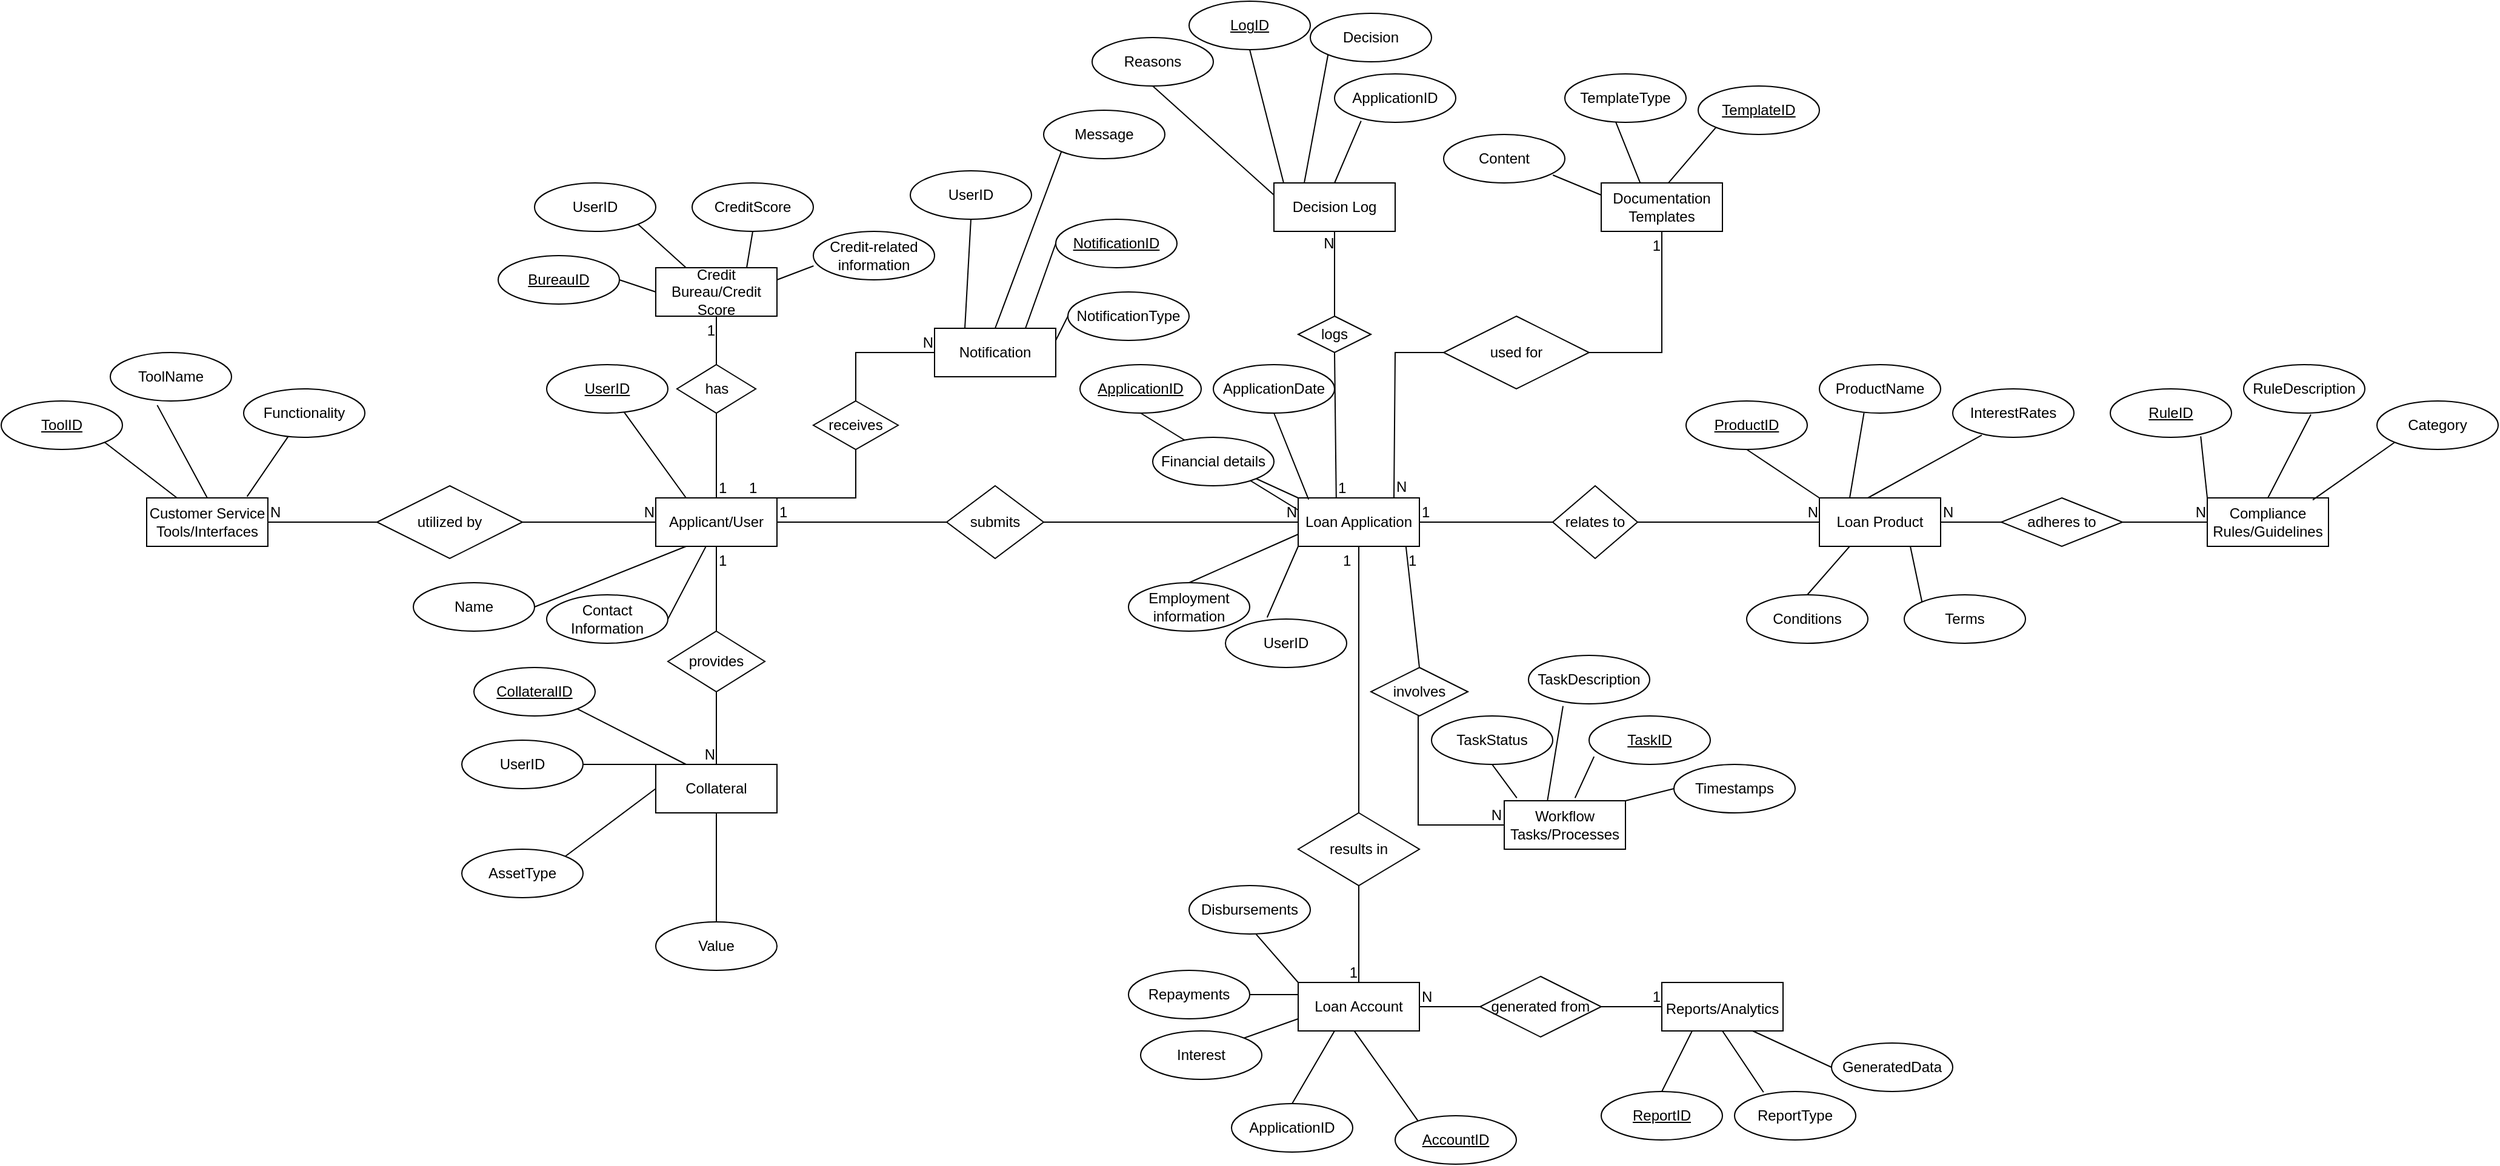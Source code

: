 <mxfile version="22.1.16" type="github">
  <diagram name="Page-1" id="J2PXmWhtZMdXVpMkX9J5">
    <mxGraphModel dx="3850" dy="2691" grid="1" gridSize="10" guides="1" tooltips="1" connect="1" arrows="1" fold="1" page="1" pageScale="1" pageWidth="850" pageHeight="1100" math="0" shadow="0">
      <root>
        <mxCell id="0" />
        <mxCell id="1" parent="0" />
        <mxCell id="2ySu-dnfgLNRAKDE9nr2-2" value="Applicant/User" style="whiteSpace=wrap;html=1;align=center;" parent="1" vertex="1">
          <mxGeometry x="-150" y="60" width="100" height="40" as="geometry" />
        </mxCell>
        <mxCell id="2ySu-dnfgLNRAKDE9nr2-3" value="UserID" style="ellipse;whiteSpace=wrap;html=1;align=center;fontStyle=4;" parent="1" vertex="1">
          <mxGeometry x="-240" y="-50" width="100" height="40" as="geometry" />
        </mxCell>
        <mxCell id="2ySu-dnfgLNRAKDE9nr2-4" value="" style="endArrow=none;html=1;rounded=0;entryX=0.25;entryY=0;entryDx=0;entryDy=0;" parent="1" source="2ySu-dnfgLNRAKDE9nr2-3" target="2ySu-dnfgLNRAKDE9nr2-2" edge="1">
          <mxGeometry relative="1" as="geometry">
            <mxPoint x="230" y="40" as="sourcePoint" />
            <mxPoint x="390" y="40" as="targetPoint" />
          </mxGeometry>
        </mxCell>
        <mxCell id="2ySu-dnfgLNRAKDE9nr2-5" value="Name" style="ellipse;whiteSpace=wrap;html=1;align=center;" parent="1" vertex="1">
          <mxGeometry x="-350" y="130" width="100" height="40" as="geometry" />
        </mxCell>
        <mxCell id="2ySu-dnfgLNRAKDE9nr2-6" value="" style="endArrow=none;html=1;rounded=0;exitX=1;exitY=0.5;exitDx=0;exitDy=0;entryX=0.25;entryY=1;entryDx=0;entryDy=0;" parent="1" source="2ySu-dnfgLNRAKDE9nr2-5" target="2ySu-dnfgLNRAKDE9nr2-2" edge="1">
          <mxGeometry relative="1" as="geometry">
            <mxPoint x="80" y="120" as="sourcePoint" />
            <mxPoint x="240" y="120" as="targetPoint" />
          </mxGeometry>
        </mxCell>
        <mxCell id="2ySu-dnfgLNRAKDE9nr2-7" value="" style="endArrow=none;html=1;rounded=0;exitX=1;exitY=0.5;exitDx=0;exitDy=0;entryX=0;entryY=0.5;entryDx=0;entryDy=0;" parent="1" source="2ySu-dnfgLNRAKDE9nr2-2" target="2ySu-dnfgLNRAKDE9nr2-10" edge="1">
          <mxGeometry relative="1" as="geometry">
            <mxPoint x="265" y="90" as="sourcePoint" />
            <mxPoint x="380" y="80" as="targetPoint" />
          </mxGeometry>
        </mxCell>
        <mxCell id="2ySu-dnfgLNRAKDE9nr2-8" value="1" style="resizable=0;html=1;whiteSpace=wrap;align=left;verticalAlign=bottom;" parent="2ySu-dnfgLNRAKDE9nr2-7" connectable="0" vertex="1">
          <mxGeometry x="-1" relative="1" as="geometry" />
        </mxCell>
        <mxCell id="2ySu-dnfgLNRAKDE9nr2-9" value="N" style="resizable=0;html=1;whiteSpace=wrap;align=right;verticalAlign=bottom;" parent="2ySu-dnfgLNRAKDE9nr2-7" connectable="0" vertex="1">
          <mxGeometry x="1" relative="1" as="geometry" />
        </mxCell>
        <mxCell id="2ySu-dnfgLNRAKDE9nr2-10" value="Loan Application" style="whiteSpace=wrap;html=1;align=center;" parent="1" vertex="1">
          <mxGeometry x="380" y="60" width="100" height="40" as="geometry" />
        </mxCell>
        <mxCell id="2ySu-dnfgLNRAKDE9nr2-11" value="Contact Information" style="ellipse;whiteSpace=wrap;html=1;align=center;" parent="1" vertex="1">
          <mxGeometry x="-240" y="140" width="100" height="40" as="geometry" />
        </mxCell>
        <mxCell id="2ySu-dnfgLNRAKDE9nr2-12" value="" style="endArrow=none;html=1;rounded=0;exitX=1;exitY=0.5;exitDx=0;exitDy=0;entryX=0.412;entryY=1.011;entryDx=0;entryDy=0;entryPerimeter=0;" parent="1" source="2ySu-dnfgLNRAKDE9nr2-11" target="2ySu-dnfgLNRAKDE9nr2-2" edge="1">
          <mxGeometry relative="1" as="geometry">
            <mxPoint x="90" y="130" as="sourcePoint" />
            <mxPoint x="250" y="130" as="targetPoint" />
          </mxGeometry>
        </mxCell>
        <mxCell id="2ySu-dnfgLNRAKDE9nr2-13" value="submits" style="shape=rhombus;perimeter=rhombusPerimeter;whiteSpace=wrap;html=1;align=center;" parent="1" vertex="1">
          <mxGeometry x="90" y="50" width="80" height="60" as="geometry" />
        </mxCell>
        <mxCell id="2ySu-dnfgLNRAKDE9nr2-15" value="UserID" style="ellipse;whiteSpace=wrap;html=1;align=center;" parent="1" vertex="1">
          <mxGeometry x="320" y="160" width="100" height="40" as="geometry" />
        </mxCell>
        <mxCell id="2ySu-dnfgLNRAKDE9nr2-16" value="ApplicationID " style="ellipse;whiteSpace=wrap;html=1;align=center;fontStyle=4;" parent="1" vertex="1">
          <mxGeometry x="200" y="-50" width="100" height="40" as="geometry" />
        </mxCell>
        <mxCell id="2ySu-dnfgLNRAKDE9nr2-18" value="" style="endArrow=none;html=1;rounded=0;entryX=0.5;entryY=1;entryDx=0;entryDy=0;exitX=0;exitY=0.25;exitDx=0;exitDy=0;" parent="1" source="2ySu-dnfgLNRAKDE9nr2-10" target="2ySu-dnfgLNRAKDE9nr2-16" edge="1">
          <mxGeometry relative="1" as="geometry">
            <mxPoint x="490" y="60" as="sourcePoint" />
            <mxPoint x="650" y="60" as="targetPoint" />
            <Array as="points" />
          </mxGeometry>
        </mxCell>
        <mxCell id="2ySu-dnfgLNRAKDE9nr2-20" value="ApplicationDate" style="ellipse;whiteSpace=wrap;html=1;align=center;" parent="1" vertex="1">
          <mxGeometry x="310" y="-50" width="100" height="40" as="geometry" />
        </mxCell>
        <mxCell id="2ySu-dnfgLNRAKDE9nr2-21" value="Financial details" style="ellipse;whiteSpace=wrap;html=1;align=center;" parent="1" vertex="1">
          <mxGeometry x="260" y="10" width="100" height="40" as="geometry" />
        </mxCell>
        <mxCell id="2ySu-dnfgLNRAKDE9nr2-22" value="Employment information" style="ellipse;whiteSpace=wrap;html=1;align=center;" parent="1" vertex="1">
          <mxGeometry x="240" y="130" width="100" height="40" as="geometry" />
        </mxCell>
        <mxCell id="2ySu-dnfgLNRAKDE9nr2-23" value="" style="endArrow=none;html=1;rounded=0;entryX=0.086;entryY=0.032;entryDx=0;entryDy=0;exitX=0.5;exitY=1;exitDx=0;exitDy=0;entryPerimeter=0;" parent="1" source="2ySu-dnfgLNRAKDE9nr2-20" target="2ySu-dnfgLNRAKDE9nr2-10" edge="1">
          <mxGeometry relative="1" as="geometry">
            <mxPoint x="270" y="10" as="sourcePoint" />
            <mxPoint x="430" y="10" as="targetPoint" />
          </mxGeometry>
        </mxCell>
        <mxCell id="2ySu-dnfgLNRAKDE9nr2-24" value="" style="endArrow=none;html=1;rounded=0;entryX=0;entryY=0.75;entryDx=0;entryDy=0;exitX=0.5;exitY=0;exitDx=0;exitDy=0;" parent="1" source="2ySu-dnfgLNRAKDE9nr2-22" target="2ySu-dnfgLNRAKDE9nr2-10" edge="1">
          <mxGeometry relative="1" as="geometry">
            <mxPoint x="330" y="140" as="sourcePoint" />
            <mxPoint x="490" y="140" as="targetPoint" />
          </mxGeometry>
        </mxCell>
        <mxCell id="2ySu-dnfgLNRAKDE9nr2-25" value="" style="endArrow=none;html=1;rounded=0;exitX=0;exitY=1;exitDx=0;exitDy=0;entryX=0.344;entryY=-0.034;entryDx=0;entryDy=0;entryPerimeter=0;" parent="1" source="2ySu-dnfgLNRAKDE9nr2-10" target="2ySu-dnfgLNRAKDE9nr2-15" edge="1">
          <mxGeometry relative="1" as="geometry">
            <mxPoint x="500" y="120" as="sourcePoint" />
            <mxPoint x="660" y="120" as="targetPoint" />
          </mxGeometry>
        </mxCell>
        <mxCell id="2ySu-dnfgLNRAKDE9nr2-26" value="" style="endArrow=none;html=1;rounded=0;entryX=1;entryY=1;entryDx=0;entryDy=0;exitX=0;exitY=0;exitDx=0;exitDy=0;" parent="1" source="2ySu-dnfgLNRAKDE9nr2-10" target="2ySu-dnfgLNRAKDE9nr2-21" edge="1">
          <mxGeometry relative="1" as="geometry">
            <mxPoint x="400" y="120" as="sourcePoint" />
            <mxPoint x="680" y="120" as="targetPoint" />
          </mxGeometry>
        </mxCell>
        <mxCell id="2ySu-dnfgLNRAKDE9nr2-28" value="" style="endArrow=none;html=1;rounded=0;exitX=1;exitY=0.5;exitDx=0;exitDy=0;entryX=0;entryY=0.5;entryDx=0;entryDy=0;" parent="1" source="2ySu-dnfgLNRAKDE9nr2-27" target="2ySu-dnfgLNRAKDE9nr2-38" edge="1">
          <mxGeometry relative="1" as="geometry">
            <mxPoint x="510" y="79.5" as="sourcePoint" />
            <mxPoint x="740" y="80" as="targetPoint" />
          </mxGeometry>
        </mxCell>
        <mxCell id="2ySu-dnfgLNRAKDE9nr2-30" value="N" style="resizable=0;html=1;whiteSpace=wrap;align=right;verticalAlign=bottom;" parent="2ySu-dnfgLNRAKDE9nr2-28" connectable="0" vertex="1">
          <mxGeometry x="1" relative="1" as="geometry" />
        </mxCell>
        <mxCell id="2ySu-dnfgLNRAKDE9nr2-32" value="" style="endArrow=none;html=1;rounded=0;exitX=1;exitY=0.5;exitDx=0;exitDy=0;" parent="1" source="2ySu-dnfgLNRAKDE9nr2-10" target="2ySu-dnfgLNRAKDE9nr2-27" edge="1">
          <mxGeometry relative="1" as="geometry">
            <mxPoint x="490" y="80" as="sourcePoint" />
            <mxPoint x="670" y="79.5" as="targetPoint" />
          </mxGeometry>
        </mxCell>
        <mxCell id="2ySu-dnfgLNRAKDE9nr2-33" value="1" style="resizable=0;html=1;whiteSpace=wrap;align=left;verticalAlign=bottom;" parent="2ySu-dnfgLNRAKDE9nr2-32" connectable="0" vertex="1">
          <mxGeometry x="-1" relative="1" as="geometry" />
        </mxCell>
        <mxCell id="2ySu-dnfgLNRAKDE9nr2-27" value="relates to" style="shape=rhombus;perimeter=rhombusPerimeter;whiteSpace=wrap;html=1;align=center;" parent="1" vertex="1">
          <mxGeometry x="590" y="50" width="70" height="60" as="geometry" />
        </mxCell>
        <mxCell id="2ySu-dnfgLNRAKDE9nr2-38" value="&lt;div style=&quot;text-align: left;&quot;&gt;Loan Product&lt;/div&gt;" style="whiteSpace=wrap;html=1;align=center;" parent="1" vertex="1">
          <mxGeometry x="810" y="60" width="100" height="40" as="geometry" />
        </mxCell>
        <mxCell id="2ySu-dnfgLNRAKDE9nr2-39" value="ProductID" style="ellipse;whiteSpace=wrap;html=1;align=center;fontStyle=4;" parent="1" vertex="1">
          <mxGeometry x="700" y="-20" width="100" height="40" as="geometry" />
        </mxCell>
        <mxCell id="2ySu-dnfgLNRAKDE9nr2-40" value="ProductName" style="ellipse;whiteSpace=wrap;html=1;align=center;" parent="1" vertex="1">
          <mxGeometry x="810" y="-50" width="100" height="40" as="geometry" />
        </mxCell>
        <mxCell id="2ySu-dnfgLNRAKDE9nr2-41" value="Conditions" style="ellipse;whiteSpace=wrap;html=1;align=center;" parent="1" vertex="1">
          <mxGeometry x="750" y="140" width="100" height="40" as="geometry" />
        </mxCell>
        <mxCell id="2ySu-dnfgLNRAKDE9nr2-42" value="Terms" style="ellipse;whiteSpace=wrap;html=1;align=center;" parent="1" vertex="1">
          <mxGeometry x="880" y="140" width="100" height="40" as="geometry" />
        </mxCell>
        <mxCell id="2ySu-dnfgLNRAKDE9nr2-43" value="InterestRates" style="ellipse;whiteSpace=wrap;html=1;align=center;" parent="1" vertex="1">
          <mxGeometry x="920" y="-30" width="100" height="40" as="geometry" />
        </mxCell>
        <mxCell id="2ySu-dnfgLNRAKDE9nr2-44" value="" style="endArrow=none;html=1;rounded=0;exitX=0.5;exitY=1;exitDx=0;exitDy=0;entryX=0;entryY=0;entryDx=0;entryDy=0;" parent="1" source="2ySu-dnfgLNRAKDE9nr2-39" target="2ySu-dnfgLNRAKDE9nr2-38" edge="1">
          <mxGeometry relative="1" as="geometry">
            <mxPoint x="780" y="30" as="sourcePoint" />
            <mxPoint x="940" y="30" as="targetPoint" />
          </mxGeometry>
        </mxCell>
        <mxCell id="2ySu-dnfgLNRAKDE9nr2-46" value="" style="endArrow=none;html=1;rounded=0;entryX=0.25;entryY=1;entryDx=0;entryDy=0;exitX=0.5;exitY=0;exitDx=0;exitDy=0;" parent="1" source="2ySu-dnfgLNRAKDE9nr2-41" target="2ySu-dnfgLNRAKDE9nr2-38" edge="1">
          <mxGeometry relative="1" as="geometry">
            <mxPoint x="690" y="110" as="sourcePoint" />
            <mxPoint x="850" y="110" as="targetPoint" />
          </mxGeometry>
        </mxCell>
        <mxCell id="2ySu-dnfgLNRAKDE9nr2-47" value="" style="endArrow=none;html=1;rounded=0;exitX=0.75;exitY=1;exitDx=0;exitDy=0;entryX=0;entryY=0;entryDx=0;entryDy=0;" parent="1" source="2ySu-dnfgLNRAKDE9nr2-38" target="2ySu-dnfgLNRAKDE9nr2-42" edge="1">
          <mxGeometry relative="1" as="geometry">
            <mxPoint x="810" y="110" as="sourcePoint" />
            <mxPoint x="970" y="110" as="targetPoint" />
          </mxGeometry>
        </mxCell>
        <mxCell id="2ySu-dnfgLNRAKDE9nr2-48" value="" style="endArrow=none;html=1;rounded=0;exitX=0.4;exitY=0;exitDx=0;exitDy=0;entryX=0.24;entryY=0.954;entryDx=0;entryDy=0;entryPerimeter=0;exitPerimeter=0;" parent="1" source="2ySu-dnfgLNRAKDE9nr2-38" target="2ySu-dnfgLNRAKDE9nr2-43" edge="1">
          <mxGeometry relative="1" as="geometry">
            <mxPoint x="860" y="90" as="sourcePoint" />
            <mxPoint x="1020" y="90" as="targetPoint" />
          </mxGeometry>
        </mxCell>
        <mxCell id="2ySu-dnfgLNRAKDE9nr2-49" value="" style="endArrow=none;html=1;rounded=0;exitX=0.25;exitY=0;exitDx=0;exitDy=0;entryX=0.368;entryY=0.995;entryDx=0;entryDy=0;entryPerimeter=0;" parent="1" source="2ySu-dnfgLNRAKDE9nr2-38" target="2ySu-dnfgLNRAKDE9nr2-40" edge="1">
          <mxGeometry relative="1" as="geometry">
            <mxPoint x="800" y="30" as="sourcePoint" />
            <mxPoint x="960" y="30" as="targetPoint" />
          </mxGeometry>
        </mxCell>
        <mxCell id="2ySu-dnfgLNRAKDE9nr2-57" value="" style="endArrow=none;html=1;rounded=0;exitX=0.5;exitY=1;exitDx=0;exitDy=0;entryX=0.5;entryY=0;entryDx=0;entryDy=0;" parent="1" source="2ySu-dnfgLNRAKDE9nr2-50" target="2ySu-dnfgLNRAKDE9nr2-63" edge="1">
          <mxGeometry relative="1" as="geometry">
            <mxPoint x="410" y="200" as="sourcePoint" />
            <mxPoint x="440" y="290" as="targetPoint" />
          </mxGeometry>
        </mxCell>
        <mxCell id="2ySu-dnfgLNRAKDE9nr2-59" value="1" style="resizable=0;html=1;whiteSpace=wrap;align=right;verticalAlign=bottom;" parent="2ySu-dnfgLNRAKDE9nr2-57" connectable="0" vertex="1">
          <mxGeometry x="1" relative="1" as="geometry" />
        </mxCell>
        <mxCell id="2ySu-dnfgLNRAKDE9nr2-60" value="" style="endArrow=none;html=1;rounded=0;exitX=0.5;exitY=1;exitDx=0;exitDy=0;" parent="1" source="2ySu-dnfgLNRAKDE9nr2-10" target="2ySu-dnfgLNRAKDE9nr2-50" edge="1">
          <mxGeometry relative="1" as="geometry">
            <mxPoint x="440" y="100" as="sourcePoint" />
            <mxPoint x="440" y="290" as="targetPoint" />
          </mxGeometry>
        </mxCell>
        <mxCell id="2ySu-dnfgLNRAKDE9nr2-61" value="1" style="resizable=0;html=1;whiteSpace=wrap;align=left;verticalAlign=bottom;" parent="2ySu-dnfgLNRAKDE9nr2-60" connectable="0" vertex="1">
          <mxGeometry x="-1" relative="1" as="geometry">
            <mxPoint x="-15" y="20" as="offset" />
          </mxGeometry>
        </mxCell>
        <mxCell id="2ySu-dnfgLNRAKDE9nr2-50" value="results in" style="shape=rhombus;perimeter=rhombusPerimeter;whiteSpace=wrap;html=1;align=center;" parent="1" vertex="1">
          <mxGeometry x="380" y="320" width="100" height="60" as="geometry" />
        </mxCell>
        <mxCell id="2ySu-dnfgLNRAKDE9nr2-63" value="Loan Account" style="whiteSpace=wrap;html=1;align=center;" parent="1" vertex="1">
          <mxGeometry x="380" y="460" width="100" height="40" as="geometry" />
        </mxCell>
        <mxCell id="2ySu-dnfgLNRAKDE9nr2-64" value="AccountID" style="ellipse;whiteSpace=wrap;html=1;align=center;fontStyle=4;" parent="1" vertex="1">
          <mxGeometry x="460" y="570" width="100" height="40" as="geometry" />
        </mxCell>
        <mxCell id="2ySu-dnfgLNRAKDE9nr2-65" value="Disbursements" style="ellipse;whiteSpace=wrap;html=1;align=center;" parent="1" vertex="1">
          <mxGeometry x="290" y="380" width="100" height="40" as="geometry" />
        </mxCell>
        <mxCell id="2ySu-dnfgLNRAKDE9nr2-66" value="Repayments" style="ellipse;whiteSpace=wrap;html=1;align=center;" parent="1" vertex="1">
          <mxGeometry x="240" y="450" width="100" height="40" as="geometry" />
        </mxCell>
        <mxCell id="2ySu-dnfgLNRAKDE9nr2-67" value="Interest" style="ellipse;whiteSpace=wrap;html=1;align=center;" parent="1" vertex="1">
          <mxGeometry x="250" y="500" width="100" height="40" as="geometry" />
        </mxCell>
        <mxCell id="2ySu-dnfgLNRAKDE9nr2-68" value="ApplicationID" style="ellipse;whiteSpace=wrap;html=1;align=center;" parent="1" vertex="1">
          <mxGeometry x="325" y="560" width="100" height="40" as="geometry" />
        </mxCell>
        <mxCell id="2ySu-dnfgLNRAKDE9nr2-69" value="" style="endArrow=none;html=1;rounded=0;entryX=0;entryY=0.25;entryDx=0;entryDy=0;exitX=1;exitY=0.5;exitDx=0;exitDy=0;" parent="1" target="2ySu-dnfgLNRAKDE9nr2-63" edge="1" source="2ySu-dnfgLNRAKDE9nr2-66">
          <mxGeometry relative="1" as="geometry">
            <mxPoint x="350" y="300" as="sourcePoint" />
            <mxPoint x="510" y="300" as="targetPoint" />
          </mxGeometry>
        </mxCell>
        <mxCell id="2ySu-dnfgLNRAKDE9nr2-71" value="" style="endArrow=none;html=1;rounded=0;exitX=1;exitY=0;exitDx=0;exitDy=0;entryX=0;entryY=0.75;entryDx=0;entryDy=0;" parent="1" source="2ySu-dnfgLNRAKDE9nr2-67" target="2ySu-dnfgLNRAKDE9nr2-63" edge="1">
          <mxGeometry relative="1" as="geometry">
            <mxPoint x="390" y="360" as="sourcePoint" />
            <mxPoint x="550" y="360" as="targetPoint" />
          </mxGeometry>
        </mxCell>
        <mxCell id="2ySu-dnfgLNRAKDE9nr2-72" value="" style="endArrow=none;html=1;rounded=0;exitX=0.5;exitY=0;exitDx=0;exitDy=0;" parent="1" source="2ySu-dnfgLNRAKDE9nr2-68" edge="1">
          <mxGeometry relative="1" as="geometry">
            <mxPoint x="430" y="370" as="sourcePoint" />
            <mxPoint x="410" y="500" as="targetPoint" />
            <Array as="points">
              <mxPoint x="410" y="500" />
            </Array>
          </mxGeometry>
        </mxCell>
        <mxCell id="2ySu-dnfgLNRAKDE9nr2-73" value="" style="endArrow=none;html=1;rounded=0;exitX=0.463;exitY=1.001;exitDx=0;exitDy=0;entryX=0.187;entryY=0.101;entryDx=0;entryDy=0;exitPerimeter=0;entryPerimeter=0;" parent="1" source="2ySu-dnfgLNRAKDE9nr2-63" target="2ySu-dnfgLNRAKDE9nr2-64" edge="1">
          <mxGeometry relative="1" as="geometry">
            <mxPoint x="490" y="490" as="sourcePoint" />
            <mxPoint x="524.68" y="505.844" as="targetPoint" />
            <Array as="points" />
          </mxGeometry>
        </mxCell>
        <mxCell id="2ySu-dnfgLNRAKDE9nr2-74" value="" style="endArrow=none;html=1;rounded=0;exitX=0;exitY=0;exitDx=0;exitDy=0;entryX=0.553;entryY=1.005;entryDx=0;entryDy=0;entryPerimeter=0;" parent="1" source="2ySu-dnfgLNRAKDE9nr2-63" target="2ySu-dnfgLNRAKDE9nr2-65" edge="1">
          <mxGeometry relative="1" as="geometry">
            <mxPoint x="500" y="310" as="sourcePoint" />
            <mxPoint x="660" y="310" as="targetPoint" />
          </mxGeometry>
        </mxCell>
        <mxCell id="2ySu-dnfgLNRAKDE9nr2-75" value="Credit Bureau/Credit Score" style="whiteSpace=wrap;html=1;align=center;" parent="1" vertex="1">
          <mxGeometry x="-150" y="-130" width="100" height="40" as="geometry" />
        </mxCell>
        <mxCell id="2ySu-dnfgLNRAKDE9nr2-76" value="" style="endArrow=none;html=1;rounded=0;exitX=0.5;exitY=0;exitDx=0;exitDy=0;entryX=0.5;entryY=1;entryDx=0;entryDy=0;" parent="1" source="2ySu-dnfgLNRAKDE9nr2-82" target="2ySu-dnfgLNRAKDE9nr2-75" edge="1">
          <mxGeometry relative="1" as="geometry">
            <mxPoint x="189.75" y="30" as="sourcePoint" />
            <mxPoint x="189.95" y="-140" as="targetPoint" />
          </mxGeometry>
        </mxCell>
        <mxCell id="2ySu-dnfgLNRAKDE9nr2-78" value="1" style="resizable=0;html=1;whiteSpace=wrap;align=right;verticalAlign=bottom;" parent="2ySu-dnfgLNRAKDE9nr2-76" connectable="0" vertex="1">
          <mxGeometry x="1" relative="1" as="geometry">
            <mxPoint y="20" as="offset" />
          </mxGeometry>
        </mxCell>
        <mxCell id="2ySu-dnfgLNRAKDE9nr2-79" value="" style="endArrow=none;html=1;rounded=0;exitX=0.5;exitY=0;exitDx=0;exitDy=0;entryX=0.5;entryY=1;entryDx=0;entryDy=0;" parent="1" source="2ySu-dnfgLNRAKDE9nr2-2" target="2ySu-dnfgLNRAKDE9nr2-82" edge="1">
          <mxGeometry relative="1" as="geometry">
            <mxPoint x="190" y="60" as="sourcePoint" />
            <mxPoint x="190" y="-160" as="targetPoint" />
          </mxGeometry>
        </mxCell>
        <mxCell id="2ySu-dnfgLNRAKDE9nr2-80" value="1" style="resizable=0;html=1;whiteSpace=wrap;align=left;verticalAlign=bottom;" parent="2ySu-dnfgLNRAKDE9nr2-79" connectable="0" vertex="1">
          <mxGeometry x="-1" relative="1" as="geometry" />
        </mxCell>
        <mxCell id="2ySu-dnfgLNRAKDE9nr2-82" value="has" style="shape=rhombus;perimeter=rhombusPerimeter;whiteSpace=wrap;html=1;align=center;" parent="1" vertex="1">
          <mxGeometry x="-132.5" y="-50" width="65" height="40" as="geometry" />
        </mxCell>
        <mxCell id="2ySu-dnfgLNRAKDE9nr2-83" value="BureauID" style="ellipse;whiteSpace=wrap;html=1;align=center;fontStyle=4;" parent="1" vertex="1">
          <mxGeometry x="-280" y="-140" width="100" height="40" as="geometry" />
        </mxCell>
        <mxCell id="2ySu-dnfgLNRAKDE9nr2-84" value="UserID" style="ellipse;whiteSpace=wrap;html=1;align=center;" parent="1" vertex="1">
          <mxGeometry x="-250" y="-200" width="100" height="40" as="geometry" />
        </mxCell>
        <mxCell id="2ySu-dnfgLNRAKDE9nr2-85" value="CreditScore" style="ellipse;whiteSpace=wrap;html=1;align=center;" parent="1" vertex="1">
          <mxGeometry x="-120" y="-200" width="100" height="40" as="geometry" />
        </mxCell>
        <mxCell id="2ySu-dnfgLNRAKDE9nr2-86" value="Credit-related information" style="ellipse;whiteSpace=wrap;html=1;align=center;" parent="1" vertex="1">
          <mxGeometry x="-20" y="-160" width="100" height="40" as="geometry" />
        </mxCell>
        <mxCell id="2ySu-dnfgLNRAKDE9nr2-87" value="" style="endArrow=none;html=1;rounded=0;exitX=1;exitY=0.5;exitDx=0;exitDy=0;entryX=0;entryY=0.5;entryDx=0;entryDy=0;" parent="1" source="2ySu-dnfgLNRAKDE9nr2-83" target="2ySu-dnfgLNRAKDE9nr2-75" edge="1">
          <mxGeometry relative="1" as="geometry">
            <mxPoint x="80" y="-100" as="sourcePoint" />
            <mxPoint x="240" y="-100" as="targetPoint" />
          </mxGeometry>
        </mxCell>
        <mxCell id="2ySu-dnfgLNRAKDE9nr2-88" value="" style="endArrow=none;html=1;rounded=0;exitX=1;exitY=1;exitDx=0;exitDy=0;entryX=0.25;entryY=0;entryDx=0;entryDy=0;" parent="1" source="2ySu-dnfgLNRAKDE9nr2-84" target="2ySu-dnfgLNRAKDE9nr2-75" edge="1">
          <mxGeometry relative="1" as="geometry">
            <mxPoint x="140" y="-180" as="sourcePoint" />
            <mxPoint x="300" y="-180" as="targetPoint" />
          </mxGeometry>
        </mxCell>
        <mxCell id="2ySu-dnfgLNRAKDE9nr2-89" value="" style="endArrow=none;html=1;rounded=0;exitX=0.5;exitY=1;exitDx=0;exitDy=0;entryX=0.75;entryY=0;entryDx=0;entryDy=0;" parent="1" source="2ySu-dnfgLNRAKDE9nr2-85" target="2ySu-dnfgLNRAKDE9nr2-75" edge="1">
          <mxGeometry relative="1" as="geometry">
            <mxPoint x="210" y="-180" as="sourcePoint" />
            <mxPoint x="370" y="-180" as="targetPoint" />
          </mxGeometry>
        </mxCell>
        <mxCell id="2ySu-dnfgLNRAKDE9nr2-90" value="" style="endArrow=none;html=1;rounded=0;exitX=1;exitY=0.25;exitDx=0;exitDy=0;entryX=0.002;entryY=0.713;entryDx=0;entryDy=0;entryPerimeter=0;" parent="1" source="2ySu-dnfgLNRAKDE9nr2-75" target="2ySu-dnfgLNRAKDE9nr2-86" edge="1">
          <mxGeometry relative="1" as="geometry">
            <mxPoint x="260" y="-150" as="sourcePoint" />
            <mxPoint x="420" y="-150" as="targetPoint" />
          </mxGeometry>
        </mxCell>
        <mxCell id="2ySu-dnfgLNRAKDE9nr2-94" value="Collateral" style="whiteSpace=wrap;html=1;align=center;" parent="1" vertex="1">
          <mxGeometry x="-150" y="280" width="100" height="40" as="geometry" />
        </mxCell>
        <mxCell id="2ySu-dnfgLNRAKDE9nr2-102" value="CollateralID" style="ellipse;whiteSpace=wrap;html=1;align=center;fontStyle=4;" parent="1" vertex="1">
          <mxGeometry x="-300" y="200" width="100" height="40" as="geometry" />
        </mxCell>
        <mxCell id="2ySu-dnfgLNRAKDE9nr2-103" value="UserID" style="ellipse;whiteSpace=wrap;html=1;align=center;" parent="1" vertex="1">
          <mxGeometry x="-310" y="260" width="100" height="40" as="geometry" />
        </mxCell>
        <mxCell id="2ySu-dnfgLNRAKDE9nr2-104" value="AssetType" style="ellipse;whiteSpace=wrap;html=1;align=center;" parent="1" vertex="1">
          <mxGeometry x="-310" y="350" width="100" height="40" as="geometry" />
        </mxCell>
        <mxCell id="2ySu-dnfgLNRAKDE9nr2-105" value="Value" style="ellipse;whiteSpace=wrap;html=1;align=center;" parent="1" vertex="1">
          <mxGeometry x="-150" y="410" width="100" height="40" as="geometry" />
        </mxCell>
        <mxCell id="2ySu-dnfgLNRAKDE9nr2-106" value="" style="endArrow=none;html=1;rounded=0;exitX=1;exitY=1;exitDx=0;exitDy=0;entryX=0.25;entryY=0;entryDx=0;entryDy=0;" parent="1" source="2ySu-dnfgLNRAKDE9nr2-102" target="2ySu-dnfgLNRAKDE9nr2-94" edge="1">
          <mxGeometry relative="1" as="geometry">
            <mxPoint x="10" y="290" as="sourcePoint" />
            <mxPoint x="170" y="290" as="targetPoint" />
          </mxGeometry>
        </mxCell>
        <mxCell id="2ySu-dnfgLNRAKDE9nr2-107" value="" style="endArrow=none;html=1;rounded=0;entryX=0;entryY=0;entryDx=0;entryDy=0;exitX=1;exitY=0.5;exitDx=0;exitDy=0;" parent="1" source="2ySu-dnfgLNRAKDE9nr2-103" target="2ySu-dnfgLNRAKDE9nr2-94" edge="1">
          <mxGeometry relative="1" as="geometry">
            <mxPoint y="310" as="sourcePoint" />
            <mxPoint x="160" y="310" as="targetPoint" />
          </mxGeometry>
        </mxCell>
        <mxCell id="2ySu-dnfgLNRAKDE9nr2-108" value="" style="endArrow=none;html=1;rounded=0;exitX=1;exitY=0;exitDx=0;exitDy=0;entryX=0;entryY=0.5;entryDx=0;entryDy=0;" parent="1" source="2ySu-dnfgLNRAKDE9nr2-104" target="2ySu-dnfgLNRAKDE9nr2-94" edge="1">
          <mxGeometry relative="1" as="geometry">
            <mxPoint x="90" y="320" as="sourcePoint" />
            <mxPoint x="250" y="320" as="targetPoint" />
          </mxGeometry>
        </mxCell>
        <mxCell id="2ySu-dnfgLNRAKDE9nr2-109" value="" style="endArrow=none;html=1;rounded=0;exitX=0.5;exitY=0;exitDx=0;exitDy=0;entryX=0.5;entryY=1;entryDx=0;entryDy=0;" parent="1" source="2ySu-dnfgLNRAKDE9nr2-105" target="2ySu-dnfgLNRAKDE9nr2-94" edge="1">
          <mxGeometry relative="1" as="geometry">
            <mxPoint x="80" y="350" as="sourcePoint" />
            <mxPoint x="240" y="350" as="targetPoint" />
          </mxGeometry>
        </mxCell>
        <mxCell id="2ySu-dnfgLNRAKDE9nr2-110" value="Notification" style="whiteSpace=wrap;html=1;align=center;" parent="1" vertex="1">
          <mxGeometry x="80" y="-80" width="100" height="40" as="geometry" />
        </mxCell>
        <mxCell id="2ySu-dnfgLNRAKDE9nr2-114" value="UserID" style="ellipse;whiteSpace=wrap;html=1;align=center;" parent="1" vertex="1">
          <mxGeometry x="60" y="-210" width="100" height="40" as="geometry" />
        </mxCell>
        <mxCell id="2ySu-dnfgLNRAKDE9nr2-115" value="NotificationID" style="ellipse;whiteSpace=wrap;html=1;align=center;fontStyle=4;" parent="1" vertex="1">
          <mxGeometry x="180" y="-170" width="100" height="40" as="geometry" />
        </mxCell>
        <mxCell id="2ySu-dnfgLNRAKDE9nr2-117" value="NotificationType" style="ellipse;whiteSpace=wrap;html=1;align=center;" parent="1" vertex="1">
          <mxGeometry x="190" y="-110" width="100" height="40" as="geometry" />
        </mxCell>
        <mxCell id="2ySu-dnfgLNRAKDE9nr2-118" value="Message" style="ellipse;whiteSpace=wrap;html=1;align=center;" parent="1" vertex="1">
          <mxGeometry x="170" y="-260" width="100" height="40" as="geometry" />
        </mxCell>
        <mxCell id="2ySu-dnfgLNRAKDE9nr2-119" value="" style="endArrow=none;html=1;rounded=0;exitX=0.5;exitY=1;exitDx=0;exitDy=0;entryX=0.25;entryY=0;entryDx=0;entryDy=0;" parent="1" source="2ySu-dnfgLNRAKDE9nr2-114" target="2ySu-dnfgLNRAKDE9nr2-110" edge="1">
          <mxGeometry relative="1" as="geometry">
            <mxPoint x="370" y="-220" as="sourcePoint" />
            <mxPoint x="530" y="-220" as="targetPoint" />
          </mxGeometry>
        </mxCell>
        <mxCell id="2ySu-dnfgLNRAKDE9nr2-120" value="" style="endArrow=none;html=1;rounded=0;exitX=0.5;exitY=0;exitDx=0;exitDy=0;entryX=0;entryY=1;entryDx=0;entryDy=0;" parent="1" source="2ySu-dnfgLNRAKDE9nr2-110" target="2ySu-dnfgLNRAKDE9nr2-118" edge="1">
          <mxGeometry relative="1" as="geometry">
            <mxPoint x="440" y="-160" as="sourcePoint" />
            <mxPoint x="600" y="-160" as="targetPoint" />
          </mxGeometry>
        </mxCell>
        <mxCell id="2ySu-dnfgLNRAKDE9nr2-121" value="" style="endArrow=none;html=1;rounded=0;exitX=0.75;exitY=0;exitDx=0;exitDy=0;entryX=0;entryY=0.5;entryDx=0;entryDy=0;" parent="1" source="2ySu-dnfgLNRAKDE9nr2-110" target="2ySu-dnfgLNRAKDE9nr2-115" edge="1">
          <mxGeometry relative="1" as="geometry">
            <mxPoint x="430" y="-140" as="sourcePoint" />
            <mxPoint x="590" y="-140" as="targetPoint" />
          </mxGeometry>
        </mxCell>
        <mxCell id="2ySu-dnfgLNRAKDE9nr2-122" value="" style="endArrow=none;html=1;rounded=0;entryX=0;entryY=0.5;entryDx=0;entryDy=0;exitX=1;exitY=0.25;exitDx=0;exitDy=0;" parent="1" target="2ySu-dnfgLNRAKDE9nr2-117" edge="1" source="2ySu-dnfgLNRAKDE9nr2-110">
          <mxGeometry relative="1" as="geometry">
            <mxPoint x="440" y="-90" as="sourcePoint" />
            <mxPoint x="600" y="-90" as="targetPoint" />
          </mxGeometry>
        </mxCell>
        <mxCell id="HWM6c2ZHX6bbMIyeGr9c-1" value="Workflow Tasks/Processes" style="whiteSpace=wrap;html=1;align=center;" vertex="1" parent="1">
          <mxGeometry x="550" y="310" width="100" height="40" as="geometry" />
        </mxCell>
        <mxCell id="HWM6c2ZHX6bbMIyeGr9c-2" value="" style="endArrow=none;html=1;rounded=0;exitX=0.5;exitY=0;exitDx=0;exitDy=0;entryX=0.5;entryY=1;entryDx=0;entryDy=0;" edge="1" parent="1" source="HWM6c2ZHX6bbMIyeGr9c-43" target="HWM6c2ZHX6bbMIyeGr9c-42">
          <mxGeometry relative="1" as="geometry">
            <mxPoint x="690" y="-130" as="sourcePoint" />
            <mxPoint x="850" y="-130" as="targetPoint" />
          </mxGeometry>
        </mxCell>
        <mxCell id="HWM6c2ZHX6bbMIyeGr9c-4" value="N" style="resizable=0;html=1;whiteSpace=wrap;align=right;verticalAlign=bottom;" connectable="0" vertex="1" parent="HWM6c2ZHX6bbMIyeGr9c-2">
          <mxGeometry x="1" relative="1" as="geometry" />
        </mxCell>
        <mxCell id="HWM6c2ZHX6bbMIyeGr9c-5" value="" style="endArrow=none;html=1;rounded=0;exitX=0.5;exitY=1;exitDx=0;exitDy=0;entryX=0;entryY=0.5;entryDx=0;entryDy=0;" edge="1" parent="1" source="HWM6c2ZHX6bbMIyeGr9c-16" target="HWM6c2ZHX6bbMIyeGr9c-1">
          <mxGeometry relative="1" as="geometry">
            <mxPoint x="481" y="120.0" as="sourcePoint" />
            <mxPoint x="610" y="230" as="targetPoint" />
            <Array as="points">
              <mxPoint x="479" y="230" />
              <mxPoint x="479" y="330" />
            </Array>
          </mxGeometry>
        </mxCell>
        <mxCell id="HWM6c2ZHX6bbMIyeGr9c-7" value="N" style="resizable=0;html=1;whiteSpace=wrap;align=right;verticalAlign=bottom;" connectable="0" vertex="1" parent="HWM6c2ZHX6bbMIyeGr9c-5">
          <mxGeometry x="1" relative="1" as="geometry" />
        </mxCell>
        <mxCell id="HWM6c2ZHX6bbMIyeGr9c-13" value="" style="endArrow=none;html=1;rounded=0;exitX=0.889;exitY=1;exitDx=0;exitDy=0;exitPerimeter=0;entryX=0.5;entryY=0;entryDx=0;entryDy=0;" edge="1" parent="1" source="2ySu-dnfgLNRAKDE9nr2-10" target="HWM6c2ZHX6bbMIyeGr9c-16">
          <mxGeometry relative="1" as="geometry">
            <mxPoint x="479" y="100" as="sourcePoint" />
            <mxPoint x="520" y="230" as="targetPoint" />
            <Array as="points" />
          </mxGeometry>
        </mxCell>
        <mxCell id="HWM6c2ZHX6bbMIyeGr9c-14" value="1" style="resizable=0;html=1;whiteSpace=wrap;align=left;verticalAlign=bottom;" connectable="0" vertex="1" parent="HWM6c2ZHX6bbMIyeGr9c-13">
          <mxGeometry x="-1" relative="1" as="geometry">
            <mxPoint y="20" as="offset" />
          </mxGeometry>
        </mxCell>
        <mxCell id="HWM6c2ZHX6bbMIyeGr9c-16" value="involves" style="shape=rhombus;perimeter=rhombusPerimeter;whiteSpace=wrap;html=1;align=center;" vertex="1" parent="1">
          <mxGeometry x="440" y="200" width="80" height="40" as="geometry" />
        </mxCell>
        <mxCell id="HWM6c2ZHX6bbMIyeGr9c-18" value="" style="endArrow=none;html=1;rounded=0;exitX=0.5;exitY=1;exitDx=0;exitDy=0;entryX=0.5;entryY=0;entryDx=0;entryDy=0;" edge="1" parent="1" source="2ySu-dnfgLNRAKDE9nr2-99" target="2ySu-dnfgLNRAKDE9nr2-94">
          <mxGeometry relative="1" as="geometry">
            <mxPoint x="-140" y="170" as="sourcePoint" />
            <mxPoint x="20" y="170" as="targetPoint" />
          </mxGeometry>
        </mxCell>
        <mxCell id="HWM6c2ZHX6bbMIyeGr9c-20" value="N" style="resizable=0;html=1;whiteSpace=wrap;align=right;verticalAlign=bottom;" connectable="0" vertex="1" parent="HWM6c2ZHX6bbMIyeGr9c-18">
          <mxGeometry x="1" relative="1" as="geometry" />
        </mxCell>
        <mxCell id="HWM6c2ZHX6bbMIyeGr9c-21" value="" style="endArrow=none;html=1;rounded=0;exitX=0.5;exitY=1;exitDx=0;exitDy=0;entryX=0.5;entryY=0;entryDx=0;entryDy=0;" edge="1" parent="1" source="2ySu-dnfgLNRAKDE9nr2-2" target="2ySu-dnfgLNRAKDE9nr2-99">
          <mxGeometry relative="1" as="geometry">
            <mxPoint x="-100" y="100" as="sourcePoint" />
            <mxPoint x="-100" y="280" as="targetPoint" />
          </mxGeometry>
        </mxCell>
        <mxCell id="HWM6c2ZHX6bbMIyeGr9c-22" value="1" style="resizable=0;html=1;whiteSpace=wrap;align=left;verticalAlign=bottom;" connectable="0" vertex="1" parent="HWM6c2ZHX6bbMIyeGr9c-21">
          <mxGeometry x="-1" relative="1" as="geometry">
            <mxPoint y="20" as="offset" />
          </mxGeometry>
        </mxCell>
        <mxCell id="2ySu-dnfgLNRAKDE9nr2-99" value="provides" style="shape=rhombus;perimeter=rhombusPerimeter;whiteSpace=wrap;html=1;align=center;" parent="1" vertex="1">
          <mxGeometry x="-140" y="170" width="80" height="50" as="geometry" />
        </mxCell>
        <mxCell id="HWM6c2ZHX6bbMIyeGr9c-24" value="" style="endArrow=none;html=1;rounded=0;exitX=0.5;exitY=0;exitDx=0;exitDy=0;entryX=0;entryY=0.5;entryDx=0;entryDy=0;" edge="1" parent="1" source="2ySu-dnfgLNRAKDE9nr2-126" target="2ySu-dnfgLNRAKDE9nr2-110">
          <mxGeometry relative="1" as="geometry">
            <mxPoint x="-60" y="30" as="sourcePoint" />
            <mxPoint x="100" y="30" as="targetPoint" />
            <Array as="points">
              <mxPoint x="15" y="-60" />
            </Array>
          </mxGeometry>
        </mxCell>
        <mxCell id="HWM6c2ZHX6bbMIyeGr9c-26" value="N" style="resizable=0;html=1;whiteSpace=wrap;align=right;verticalAlign=bottom;" connectable="0" vertex="1" parent="HWM6c2ZHX6bbMIyeGr9c-24">
          <mxGeometry x="1" relative="1" as="geometry" />
        </mxCell>
        <mxCell id="HWM6c2ZHX6bbMIyeGr9c-27" value="" style="endArrow=none;html=1;rounded=0;exitX=0.75;exitY=0;exitDx=0;exitDy=0;entryX=0.5;entryY=1;entryDx=0;entryDy=0;" edge="1" parent="1" source="2ySu-dnfgLNRAKDE9nr2-2" target="2ySu-dnfgLNRAKDE9nr2-126">
          <mxGeometry relative="1" as="geometry">
            <mxPoint x="-75" y="60" as="sourcePoint" />
            <mxPoint x="80" y="-70" as="targetPoint" />
            <Array as="points">
              <mxPoint x="15" y="60" />
            </Array>
          </mxGeometry>
        </mxCell>
        <mxCell id="HWM6c2ZHX6bbMIyeGr9c-28" value="1" style="resizable=0;html=1;whiteSpace=wrap;align=left;verticalAlign=bottom;" connectable="0" vertex="1" parent="HWM6c2ZHX6bbMIyeGr9c-27">
          <mxGeometry x="-1" relative="1" as="geometry" />
        </mxCell>
        <mxCell id="2ySu-dnfgLNRAKDE9nr2-126" value="receives" style="shape=rhombus;perimeter=rhombusPerimeter;whiteSpace=wrap;html=1;align=center;" parent="1" vertex="1">
          <mxGeometry x="-20" y="-20" width="70" height="40" as="geometry" />
        </mxCell>
        <mxCell id="HWM6c2ZHX6bbMIyeGr9c-34" value="TaskID" style="ellipse;whiteSpace=wrap;html=1;align=center;fontStyle=4;" vertex="1" parent="1">
          <mxGeometry x="620" y="240" width="100" height="40" as="geometry" />
        </mxCell>
        <mxCell id="HWM6c2ZHX6bbMIyeGr9c-35" value="TaskDescription" style="ellipse;whiteSpace=wrap;html=1;align=center;" vertex="1" parent="1">
          <mxGeometry x="570" y="190" width="100" height="40" as="geometry" />
        </mxCell>
        <mxCell id="HWM6c2ZHX6bbMIyeGr9c-36" value="TaskStatus" style="ellipse;whiteSpace=wrap;html=1;align=center;" vertex="1" parent="1">
          <mxGeometry x="490" y="240" width="100" height="40" as="geometry" />
        </mxCell>
        <mxCell id="HWM6c2ZHX6bbMIyeGr9c-37" value="Timestamps" style="ellipse;whiteSpace=wrap;html=1;align=center;" vertex="1" parent="1">
          <mxGeometry x="690" y="280" width="100" height="40" as="geometry" />
        </mxCell>
        <mxCell id="HWM6c2ZHX6bbMIyeGr9c-38" value="" style="endArrow=none;html=1;rounded=0;exitX=0.104;exitY=-0.058;exitDx=0;exitDy=0;exitPerimeter=0;entryX=0.5;entryY=1;entryDx=0;entryDy=0;" edge="1" parent="1" source="HWM6c2ZHX6bbMIyeGr9c-1" target="HWM6c2ZHX6bbMIyeGr9c-36">
          <mxGeometry relative="1" as="geometry">
            <mxPoint x="580" y="280" as="sourcePoint" />
            <mxPoint x="740" y="280" as="targetPoint" />
          </mxGeometry>
        </mxCell>
        <mxCell id="HWM6c2ZHX6bbMIyeGr9c-39" value="" style="endArrow=none;html=1;rounded=0;exitX=0.356;exitY=0.005;exitDx=0;exitDy=0;exitPerimeter=0;entryX=0.285;entryY=1.045;entryDx=0;entryDy=0;entryPerimeter=0;" edge="1" parent="1" source="HWM6c2ZHX6bbMIyeGr9c-1" target="HWM6c2ZHX6bbMIyeGr9c-35">
          <mxGeometry relative="1" as="geometry">
            <mxPoint x="600" y="280" as="sourcePoint" />
            <mxPoint x="760" y="280" as="targetPoint" />
          </mxGeometry>
        </mxCell>
        <mxCell id="HWM6c2ZHX6bbMIyeGr9c-40" value="" style="endArrow=none;html=1;rounded=0;exitX=0.584;exitY=-0.058;exitDx=0;exitDy=0;exitPerimeter=0;entryX=0.041;entryY=0.839;entryDx=0;entryDy=0;entryPerimeter=0;" edge="1" parent="1" source="HWM6c2ZHX6bbMIyeGr9c-1" target="HWM6c2ZHX6bbMIyeGr9c-34">
          <mxGeometry relative="1" as="geometry">
            <mxPoint x="630" y="300" as="sourcePoint" />
            <mxPoint x="790" y="300" as="targetPoint" />
          </mxGeometry>
        </mxCell>
        <mxCell id="HWM6c2ZHX6bbMIyeGr9c-41" value="" style="endArrow=none;html=1;rounded=0;exitX=1;exitY=0;exitDx=0;exitDy=0;entryX=0;entryY=0.5;entryDx=0;entryDy=0;" edge="1" parent="1" source="HWM6c2ZHX6bbMIyeGr9c-1" target="HWM6c2ZHX6bbMIyeGr9c-37">
          <mxGeometry relative="1" as="geometry">
            <mxPoint x="670" y="310" as="sourcePoint" />
            <mxPoint x="830" y="310" as="targetPoint" />
          </mxGeometry>
        </mxCell>
        <mxCell id="HWM6c2ZHX6bbMIyeGr9c-42" value="Decision Log" style="whiteSpace=wrap;html=1;align=center;" vertex="1" parent="1">
          <mxGeometry x="360" y="-200" width="100" height="40" as="geometry" />
        </mxCell>
        <mxCell id="HWM6c2ZHX6bbMIyeGr9c-44" value="" style="endArrow=none;html=1;rounded=0;exitX=0.314;exitY=0.009;exitDx=0;exitDy=0;exitPerimeter=0;entryX=0.5;entryY=1;entryDx=0;entryDy=0;" edge="1" parent="1" source="2ySu-dnfgLNRAKDE9nr2-10" target="HWM6c2ZHX6bbMIyeGr9c-43">
          <mxGeometry relative="1" as="geometry">
            <mxPoint x="411" y="60" as="sourcePoint" />
            <mxPoint x="410" y="-180" as="targetPoint" />
          </mxGeometry>
        </mxCell>
        <mxCell id="HWM6c2ZHX6bbMIyeGr9c-45" value="1" style="resizable=0;html=1;whiteSpace=wrap;align=left;verticalAlign=bottom;" connectable="0" vertex="1" parent="HWM6c2ZHX6bbMIyeGr9c-44">
          <mxGeometry x="-1" relative="1" as="geometry" />
        </mxCell>
        <mxCell id="HWM6c2ZHX6bbMIyeGr9c-43" value="logs" style="shape=rhombus;perimeter=rhombusPerimeter;whiteSpace=wrap;html=1;align=center;" vertex="1" parent="1">
          <mxGeometry x="380" y="-90" width="60" height="30" as="geometry" />
        </mxCell>
        <mxCell id="HWM6c2ZHX6bbMIyeGr9c-47" value="LogID" style="ellipse;whiteSpace=wrap;html=1;align=center;fontStyle=4;" vertex="1" parent="1">
          <mxGeometry x="290" y="-350" width="100" height="40" as="geometry" />
        </mxCell>
        <mxCell id="HWM6c2ZHX6bbMIyeGr9c-48" value="ApplicationID" style="ellipse;whiteSpace=wrap;html=1;align=center;" vertex="1" parent="1">
          <mxGeometry x="410" y="-290" width="100" height="40" as="geometry" />
        </mxCell>
        <mxCell id="HWM6c2ZHX6bbMIyeGr9c-50" value="Reasons" style="ellipse;whiteSpace=wrap;html=1;align=center;" vertex="1" parent="1">
          <mxGeometry x="210" y="-320" width="100" height="40" as="geometry" />
        </mxCell>
        <mxCell id="HWM6c2ZHX6bbMIyeGr9c-51" value="Decision" style="ellipse;whiteSpace=wrap;html=1;align=center;" vertex="1" parent="1">
          <mxGeometry x="390" y="-340" width="100" height="40" as="geometry" />
        </mxCell>
        <mxCell id="HWM6c2ZHX6bbMIyeGr9c-52" value="" style="endArrow=none;html=1;rounded=0;exitX=0.5;exitY=1;exitDx=0;exitDy=0;entryX=0;entryY=0.25;entryDx=0;entryDy=0;" edge="1" parent="1" source="HWM6c2ZHX6bbMIyeGr9c-50" target="HWM6c2ZHX6bbMIyeGr9c-42">
          <mxGeometry relative="1" as="geometry">
            <mxPoint x="290" y="-230" as="sourcePoint" />
            <mxPoint x="450" y="-230" as="targetPoint" />
          </mxGeometry>
        </mxCell>
        <mxCell id="HWM6c2ZHX6bbMIyeGr9c-53" value="" style="endArrow=none;html=1;rounded=0;exitX=0.5;exitY=1;exitDx=0;exitDy=0;entryX=0.079;entryY=-0.008;entryDx=0;entryDy=0;entryPerimeter=0;" edge="1" parent="1" source="HWM6c2ZHX6bbMIyeGr9c-47" target="HWM6c2ZHX6bbMIyeGr9c-42">
          <mxGeometry relative="1" as="geometry">
            <mxPoint x="390" y="-210" as="sourcePoint" />
            <mxPoint x="550" y="-210" as="targetPoint" />
          </mxGeometry>
        </mxCell>
        <mxCell id="HWM6c2ZHX6bbMIyeGr9c-55" value="" style="endArrow=none;html=1;rounded=0;exitX=0;exitY=1;exitDx=0;exitDy=0;entryX=0.25;entryY=0;entryDx=0;entryDy=0;" edge="1" parent="1" source="HWM6c2ZHX6bbMIyeGr9c-51" target="HWM6c2ZHX6bbMIyeGr9c-42">
          <mxGeometry relative="1" as="geometry">
            <mxPoint x="450" y="-250" as="sourcePoint" />
            <mxPoint x="390" y="-210" as="targetPoint" />
          </mxGeometry>
        </mxCell>
        <mxCell id="HWM6c2ZHX6bbMIyeGr9c-56" value="" style="endArrow=none;html=1;rounded=0;exitX=0.219;exitY=0.969;exitDx=0;exitDy=0;exitPerimeter=0;entryX=0.5;entryY=0;entryDx=0;entryDy=0;" edge="1" parent="1" source="HWM6c2ZHX6bbMIyeGr9c-48" target="HWM6c2ZHX6bbMIyeGr9c-42">
          <mxGeometry relative="1" as="geometry">
            <mxPoint x="470" y="-220" as="sourcePoint" />
            <mxPoint x="630" y="-220" as="targetPoint" />
          </mxGeometry>
        </mxCell>
        <mxCell id="HWM6c2ZHX6bbMIyeGr9c-59" value="" style="endArrow=none;html=1;rounded=0;exitX=1;exitY=0.5;exitDx=0;exitDy=0;entryX=0;entryY=0.5;entryDx=0;entryDy=0;" edge="1" parent="1" source="HWM6c2ZHX6bbMIyeGr9c-63" target="HWM6c2ZHX6bbMIyeGr9c-62">
          <mxGeometry relative="1" as="geometry">
            <mxPoint x="600" y="480" as="sourcePoint" />
            <mxPoint x="760" y="480" as="targetPoint" />
          </mxGeometry>
        </mxCell>
        <mxCell id="HWM6c2ZHX6bbMIyeGr9c-61" value="1" style="resizable=0;html=1;whiteSpace=wrap;align=right;verticalAlign=bottom;" connectable="0" vertex="1" parent="HWM6c2ZHX6bbMIyeGr9c-59">
          <mxGeometry x="1" relative="1" as="geometry" />
        </mxCell>
        <mxCell id="HWM6c2ZHX6bbMIyeGr9c-62" value="Reports/Analytics&lt;span style=&quot;color: rgb(209, 213, 219); font-family: Söhne, ui-sans-serif, system-ui, -apple-system, &amp;quot;Segoe UI&amp;quot;, Roboto, Ubuntu, Cantarell, &amp;quot;Noto Sans&amp;quot;, sans-serif, &amp;quot;Helvetica Neue&amp;quot;, Arial, &amp;quot;Apple Color Emoji&amp;quot;, &amp;quot;Segoe UI Emoji&amp;quot;, &amp;quot;Segoe UI Symbol&amp;quot;, &amp;quot;Noto Color Emoji&amp;quot;; font-size: 16px; text-align: left; background-color: rgb(52, 53, 65);&quot;&gt; &lt;/span&gt;" style="whiteSpace=wrap;html=1;align=center;" vertex="1" parent="1">
          <mxGeometry x="680" y="460" width="100" height="40" as="geometry" />
        </mxCell>
        <mxCell id="HWM6c2ZHX6bbMIyeGr9c-64" value="" style="endArrow=none;html=1;rounded=0;exitX=1;exitY=0.5;exitDx=0;exitDy=0;entryX=0;entryY=0.5;entryDx=0;entryDy=0;" edge="1" parent="1" source="2ySu-dnfgLNRAKDE9nr2-63" target="HWM6c2ZHX6bbMIyeGr9c-63">
          <mxGeometry relative="1" as="geometry">
            <mxPoint x="480" y="480" as="sourcePoint" />
            <mxPoint x="700" y="480" as="targetPoint" />
          </mxGeometry>
        </mxCell>
        <mxCell id="HWM6c2ZHX6bbMIyeGr9c-65" value="N" style="resizable=0;html=1;whiteSpace=wrap;align=left;verticalAlign=bottom;" connectable="0" vertex="1" parent="HWM6c2ZHX6bbMIyeGr9c-64">
          <mxGeometry x="-1" relative="1" as="geometry" />
        </mxCell>
        <mxCell id="HWM6c2ZHX6bbMIyeGr9c-63" value="generated from" style="shape=rhombus;perimeter=rhombusPerimeter;whiteSpace=wrap;html=1;align=center;" vertex="1" parent="1">
          <mxGeometry x="530" y="455" width="100" height="50" as="geometry" />
        </mxCell>
        <mxCell id="HWM6c2ZHX6bbMIyeGr9c-67" value="ReportID" style="ellipse;whiteSpace=wrap;html=1;align=center;fontStyle=4;" vertex="1" parent="1">
          <mxGeometry x="630" y="550" width="100" height="40" as="geometry" />
        </mxCell>
        <mxCell id="HWM6c2ZHX6bbMIyeGr9c-68" value="ReportType" style="ellipse;whiteSpace=wrap;html=1;align=center;" vertex="1" parent="1">
          <mxGeometry x="740" y="550" width="100" height="40" as="geometry" />
        </mxCell>
        <mxCell id="HWM6c2ZHX6bbMIyeGr9c-69" value="GeneratedData" style="ellipse;whiteSpace=wrap;html=1;align=center;" vertex="1" parent="1">
          <mxGeometry x="820" y="510" width="100" height="40" as="geometry" />
        </mxCell>
        <mxCell id="HWM6c2ZHX6bbMIyeGr9c-70" value="" style="endArrow=none;html=1;rounded=0;exitX=0.25;exitY=1;exitDx=0;exitDy=0;entryX=0.5;entryY=0;entryDx=0;entryDy=0;" edge="1" parent="1" source="HWM6c2ZHX6bbMIyeGr9c-62" target="HWM6c2ZHX6bbMIyeGr9c-67">
          <mxGeometry relative="1" as="geometry">
            <mxPoint x="720" y="530" as="sourcePoint" />
            <mxPoint x="880" y="530" as="targetPoint" />
          </mxGeometry>
        </mxCell>
        <mxCell id="HWM6c2ZHX6bbMIyeGr9c-71" value="" style="endArrow=none;html=1;rounded=0;exitX=0.5;exitY=1;exitDx=0;exitDy=0;entryX=0.239;entryY=0.015;entryDx=0;entryDy=0;entryPerimeter=0;" edge="1" parent="1" source="HWM6c2ZHX6bbMIyeGr9c-62" target="HWM6c2ZHX6bbMIyeGr9c-68">
          <mxGeometry relative="1" as="geometry">
            <mxPoint x="720" y="510" as="sourcePoint" />
            <mxPoint x="880" y="510" as="targetPoint" />
          </mxGeometry>
        </mxCell>
        <mxCell id="HWM6c2ZHX6bbMIyeGr9c-72" value="" style="endArrow=none;html=1;rounded=0;exitX=0.75;exitY=1;exitDx=0;exitDy=0;entryX=0;entryY=0.5;entryDx=0;entryDy=0;" edge="1" parent="1" source="HWM6c2ZHX6bbMIyeGr9c-62" target="HWM6c2ZHX6bbMIyeGr9c-69">
          <mxGeometry relative="1" as="geometry">
            <mxPoint x="780" y="520" as="sourcePoint" />
            <mxPoint x="940" y="520" as="targetPoint" />
          </mxGeometry>
        </mxCell>
        <mxCell id="HWM6c2ZHX6bbMIyeGr9c-74" value="" style="endArrow=none;html=1;rounded=0;exitX=1;exitY=0.5;exitDx=0;exitDy=0;entryX=0;entryY=0.5;entryDx=0;entryDy=0;" edge="1" parent="1" source="HWM6c2ZHX6bbMIyeGr9c-81" target="HWM6c2ZHX6bbMIyeGr9c-77">
          <mxGeometry relative="1" as="geometry">
            <mxPoint x="1150" y="80" as="sourcePoint" />
            <mxPoint x="1310" y="80" as="targetPoint" />
          </mxGeometry>
        </mxCell>
        <mxCell id="HWM6c2ZHX6bbMIyeGr9c-76" value="N" style="resizable=0;html=1;whiteSpace=wrap;align=right;verticalAlign=bottom;" connectable="0" vertex="1" parent="HWM6c2ZHX6bbMIyeGr9c-74">
          <mxGeometry x="1" relative="1" as="geometry" />
        </mxCell>
        <mxCell id="HWM6c2ZHX6bbMIyeGr9c-77" value="Compliance Rules/Guidelines" style="whiteSpace=wrap;html=1;align=center;" vertex="1" parent="1">
          <mxGeometry x="1130" y="60" width="100" height="40" as="geometry" />
        </mxCell>
        <mxCell id="HWM6c2ZHX6bbMIyeGr9c-78" value="" style="endArrow=none;html=1;rounded=0;exitX=1;exitY=0.5;exitDx=0;exitDy=0;entryX=0;entryY=0.5;entryDx=0;entryDy=0;" edge="1" parent="1" source="2ySu-dnfgLNRAKDE9nr2-38" target="HWM6c2ZHX6bbMIyeGr9c-81">
          <mxGeometry relative="1" as="geometry">
            <mxPoint x="1110" y="80" as="sourcePoint" />
            <mxPoint x="1370" y="80" as="targetPoint" />
          </mxGeometry>
        </mxCell>
        <mxCell id="HWM6c2ZHX6bbMIyeGr9c-79" value="N" style="resizable=0;html=1;whiteSpace=wrap;align=left;verticalAlign=bottom;" connectable="0" vertex="1" parent="HWM6c2ZHX6bbMIyeGr9c-78">
          <mxGeometry x="-1" relative="1" as="geometry" />
        </mxCell>
        <mxCell id="HWM6c2ZHX6bbMIyeGr9c-81" value="adheres to" style="shape=rhombus;perimeter=rhombusPerimeter;whiteSpace=wrap;html=1;align=center;" vertex="1" parent="1">
          <mxGeometry x="960" y="60" width="100" height="40" as="geometry" />
        </mxCell>
        <mxCell id="HWM6c2ZHX6bbMIyeGr9c-82" value="Category" style="ellipse;whiteSpace=wrap;html=1;align=center;" vertex="1" parent="1">
          <mxGeometry x="1270" y="-20" width="100" height="40" as="geometry" />
        </mxCell>
        <mxCell id="HWM6c2ZHX6bbMIyeGr9c-83" value="RuleDescription" style="ellipse;whiteSpace=wrap;html=1;align=center;" vertex="1" parent="1">
          <mxGeometry x="1160" y="-50" width="100" height="40" as="geometry" />
        </mxCell>
        <mxCell id="HWM6c2ZHX6bbMIyeGr9c-84" value="RuleID" style="ellipse;whiteSpace=wrap;html=1;align=center;fontStyle=4;" vertex="1" parent="1">
          <mxGeometry x="1050" y="-30" width="100" height="40" as="geometry" />
        </mxCell>
        <mxCell id="HWM6c2ZHX6bbMIyeGr9c-85" value="" style="endArrow=none;html=1;rounded=0;exitX=0.746;exitY=0.98;exitDx=0;exitDy=0;exitPerimeter=0;entryX=0;entryY=0;entryDx=0;entryDy=0;" edge="1" parent="1" source="HWM6c2ZHX6bbMIyeGr9c-84" target="HWM6c2ZHX6bbMIyeGr9c-77">
          <mxGeometry relative="1" as="geometry">
            <mxPoint x="1330" y="40" as="sourcePoint" />
            <mxPoint x="1490" y="40" as="targetPoint" />
          </mxGeometry>
        </mxCell>
        <mxCell id="HWM6c2ZHX6bbMIyeGr9c-86" value="" style="endArrow=none;html=1;rounded=0;exitX=0.555;exitY=1.029;exitDx=0;exitDy=0;exitPerimeter=0;entryX=0.5;entryY=0;entryDx=0;entryDy=0;" edge="1" parent="1" source="HWM6c2ZHX6bbMIyeGr9c-83" target="HWM6c2ZHX6bbMIyeGr9c-77">
          <mxGeometry relative="1" as="geometry">
            <mxPoint x="1370" y="40" as="sourcePoint" />
            <mxPoint x="1530" y="40" as="targetPoint" />
          </mxGeometry>
        </mxCell>
        <mxCell id="HWM6c2ZHX6bbMIyeGr9c-87" value="" style="endArrow=none;html=1;rounded=0;exitX=0.87;exitY=0.043;exitDx=0;exitDy=0;exitPerimeter=0;entryX=0;entryY=1;entryDx=0;entryDy=0;" edge="1" parent="1" source="HWM6c2ZHX6bbMIyeGr9c-77" target="HWM6c2ZHX6bbMIyeGr9c-82">
          <mxGeometry relative="1" as="geometry">
            <mxPoint x="1490" y="70" as="sourcePoint" />
            <mxPoint x="1650" y="70" as="targetPoint" />
          </mxGeometry>
        </mxCell>
        <mxCell id="HWM6c2ZHX6bbMIyeGr9c-88" value="" style="endArrow=none;html=1;rounded=0;exitX=1;exitY=0.5;exitDx=0;exitDy=0;entryX=0.5;entryY=1;entryDx=0;entryDy=0;" edge="1" parent="1" source="HWM6c2ZHX6bbMIyeGr9c-94" target="HWM6c2ZHX6bbMIyeGr9c-95">
          <mxGeometry relative="1" as="geometry">
            <mxPoint x="480" y="20" as="sourcePoint" />
            <mxPoint x="680" y="-160" as="targetPoint" />
            <Array as="points">
              <mxPoint x="530" y="-60" />
              <mxPoint x="680" y="-60" />
            </Array>
          </mxGeometry>
        </mxCell>
        <mxCell id="HWM6c2ZHX6bbMIyeGr9c-90" value="1" style="resizable=0;html=1;whiteSpace=wrap;align=right;verticalAlign=bottom;" connectable="0" vertex="1" parent="HWM6c2ZHX6bbMIyeGr9c-88">
          <mxGeometry x="1" relative="1" as="geometry">
            <mxPoint y="20" as="offset" />
          </mxGeometry>
        </mxCell>
        <mxCell id="HWM6c2ZHX6bbMIyeGr9c-91" value="" style="endArrow=none;html=1;rounded=0;exitX=0.79;exitY=-0.001;exitDx=0;exitDy=0;exitPerimeter=0;" edge="1" parent="1" source="2ySu-dnfgLNRAKDE9nr2-10" target="HWM6c2ZHX6bbMIyeGr9c-94">
          <mxGeometry relative="1" as="geometry">
            <mxPoint x="459" y="60" as="sourcePoint" />
            <mxPoint x="680" y="-160" as="targetPoint" />
            <Array as="points">
              <mxPoint x="460" y="-60" />
            </Array>
          </mxGeometry>
        </mxCell>
        <mxCell id="HWM6c2ZHX6bbMIyeGr9c-92" value="N" style="resizable=0;html=1;whiteSpace=wrap;align=left;verticalAlign=bottom;" connectable="0" vertex="1" parent="HWM6c2ZHX6bbMIyeGr9c-91">
          <mxGeometry x="-1" relative="1" as="geometry" />
        </mxCell>
        <mxCell id="HWM6c2ZHX6bbMIyeGr9c-94" value="used for" style="shape=rhombus;perimeter=rhombusPerimeter;whiteSpace=wrap;html=1;align=center;" vertex="1" parent="1">
          <mxGeometry x="500" y="-90" width="120" height="60" as="geometry" />
        </mxCell>
        <mxCell id="HWM6c2ZHX6bbMIyeGr9c-95" value="Documentation Templates" style="whiteSpace=wrap;html=1;align=center;" vertex="1" parent="1">
          <mxGeometry x="630" y="-200" width="100" height="40" as="geometry" />
        </mxCell>
        <mxCell id="HWM6c2ZHX6bbMIyeGr9c-96" value="TemplateID" style="ellipse;whiteSpace=wrap;html=1;align=center;fontStyle=4;" vertex="1" parent="1">
          <mxGeometry x="710" y="-280" width="100" height="40" as="geometry" />
        </mxCell>
        <mxCell id="HWM6c2ZHX6bbMIyeGr9c-97" value="TemplateType" style="ellipse;whiteSpace=wrap;html=1;align=center;" vertex="1" parent="1">
          <mxGeometry x="600" y="-290" width="100" height="40" as="geometry" />
        </mxCell>
        <mxCell id="HWM6c2ZHX6bbMIyeGr9c-98" value="Content" style="ellipse;whiteSpace=wrap;html=1;align=center;" vertex="1" parent="1">
          <mxGeometry x="500" y="-240" width="100" height="40" as="geometry" />
        </mxCell>
        <mxCell id="HWM6c2ZHX6bbMIyeGr9c-99" value="" style="endArrow=none;html=1;rounded=0;exitX=0.901;exitY=0.837;exitDx=0;exitDy=0;exitPerimeter=0;entryX=0;entryY=0.25;entryDx=0;entryDy=0;" edge="1" parent="1" source="HWM6c2ZHX6bbMIyeGr9c-98" target="HWM6c2ZHX6bbMIyeGr9c-95">
          <mxGeometry relative="1" as="geometry">
            <mxPoint x="590" y="-190" as="sourcePoint" />
            <mxPoint x="750" y="-190" as="targetPoint" />
          </mxGeometry>
        </mxCell>
        <mxCell id="HWM6c2ZHX6bbMIyeGr9c-100" value="" style="endArrow=none;html=1;rounded=0;exitX=0.42;exitY=0.993;exitDx=0;exitDy=0;exitPerimeter=0;entryX=0.322;entryY=0.001;entryDx=0;entryDy=0;entryPerimeter=0;" edge="1" parent="1" source="HWM6c2ZHX6bbMIyeGr9c-97" target="HWM6c2ZHX6bbMIyeGr9c-95">
          <mxGeometry relative="1" as="geometry">
            <mxPoint x="650" y="-230" as="sourcePoint" />
            <mxPoint x="810" y="-230" as="targetPoint" />
          </mxGeometry>
        </mxCell>
        <mxCell id="HWM6c2ZHX6bbMIyeGr9c-101" value="" style="endArrow=none;html=1;rounded=0;exitX=0.556;exitY=-0.005;exitDx=0;exitDy=0;exitPerimeter=0;entryX=0;entryY=1;entryDx=0;entryDy=0;" edge="1" parent="1" source="HWM6c2ZHX6bbMIyeGr9c-95" target="HWM6c2ZHX6bbMIyeGr9c-96">
          <mxGeometry relative="1" as="geometry">
            <mxPoint x="680" y="-210" as="sourcePoint" />
            <mxPoint x="840" y="-210" as="targetPoint" />
          </mxGeometry>
        </mxCell>
        <mxCell id="HWM6c2ZHX6bbMIyeGr9c-103" value="N" style="text;html=1;align=center;verticalAlign=middle;resizable=0;points=[];autosize=1;strokeColor=none;fillColor=none;" vertex="1" parent="1">
          <mxGeometry x="390" y="-165" width="30" height="30" as="geometry" />
        </mxCell>
        <mxCell id="HWM6c2ZHX6bbMIyeGr9c-104" value="" style="endArrow=none;html=1;rounded=0;entryX=0;entryY=0.5;entryDx=0;entryDy=0;" edge="1" parent="1" source="HWM6c2ZHX6bbMIyeGr9c-114" target="2ySu-dnfgLNRAKDE9nr2-2">
          <mxGeometry relative="1" as="geometry">
            <mxPoint x="-420" y="80" as="sourcePoint" />
            <mxPoint x="-180" y="90" as="targetPoint" />
            <Array as="points" />
          </mxGeometry>
        </mxCell>
        <mxCell id="HWM6c2ZHX6bbMIyeGr9c-106" value="N" style="resizable=0;html=1;whiteSpace=wrap;align=right;verticalAlign=bottom;" connectable="0" vertex="1" parent="HWM6c2ZHX6bbMIyeGr9c-104">
          <mxGeometry x="1" relative="1" as="geometry" />
        </mxCell>
        <mxCell id="HWM6c2ZHX6bbMIyeGr9c-109" value="" style="endArrow=none;html=1;rounded=0;entryX=0;entryY=0.5;entryDx=0;entryDy=0;" edge="1" parent="1" target="HWM6c2ZHX6bbMIyeGr9c-108">
          <mxGeometry relative="1" as="geometry">
            <mxPoint x="-420" y="80" as="sourcePoint" />
            <mxPoint x="-150" y="80" as="targetPoint" />
            <Array as="points">
              <mxPoint x="-500" y="80" />
              <mxPoint x="-470" y="80" />
              <mxPoint x="-420" y="80" />
            </Array>
          </mxGeometry>
        </mxCell>
        <mxCell id="HWM6c2ZHX6bbMIyeGr9c-110" value="N" style="resizable=0;html=1;whiteSpace=wrap;align=left;verticalAlign=bottom;" connectable="0" vertex="1" parent="HWM6c2ZHX6bbMIyeGr9c-109">
          <mxGeometry x="-1" relative="1" as="geometry">
            <mxPoint x="-50" as="offset" />
          </mxGeometry>
        </mxCell>
        <mxCell id="HWM6c2ZHX6bbMIyeGr9c-108" value="Customer Service Tools/Interfaces" style="whiteSpace=wrap;html=1;align=center;" vertex="1" parent="1">
          <mxGeometry x="-570" y="60" width="100" height="40" as="geometry" />
        </mxCell>
        <mxCell id="HWM6c2ZHX6bbMIyeGr9c-112" value="" style="endArrow=none;html=1;rounded=0;entryX=0;entryY=0.5;entryDx=0;entryDy=0;" edge="1" parent="1" source="HWM6c2ZHX6bbMIyeGr9c-108" target="HWM6c2ZHX6bbMIyeGr9c-114">
          <mxGeometry relative="1" as="geometry">
            <mxPoint x="-470" y="80" as="sourcePoint" />
            <mxPoint x="-150" y="80" as="targetPoint" />
            <Array as="points" />
          </mxGeometry>
        </mxCell>
        <mxCell id="HWM6c2ZHX6bbMIyeGr9c-114" value="utilized by" style="shape=rhombus;perimeter=rhombusPerimeter;whiteSpace=wrap;html=1;align=center;" vertex="1" parent="1">
          <mxGeometry x="-380" y="50" width="120" height="60" as="geometry" />
        </mxCell>
        <mxCell id="HWM6c2ZHX6bbMIyeGr9c-115" value="ToolID" style="ellipse;whiteSpace=wrap;html=1;align=center;fontStyle=4;" vertex="1" parent="1">
          <mxGeometry x="-690" y="-20" width="100" height="40" as="geometry" />
        </mxCell>
        <mxCell id="HWM6c2ZHX6bbMIyeGr9c-116" value="Functionality" style="ellipse;whiteSpace=wrap;html=1;align=center;" vertex="1" parent="1">
          <mxGeometry x="-490" y="-30" width="100" height="40" as="geometry" />
        </mxCell>
        <mxCell id="HWM6c2ZHX6bbMIyeGr9c-117" value="ToolName" style="ellipse;whiteSpace=wrap;html=1;align=center;" vertex="1" parent="1">
          <mxGeometry x="-600" y="-60" width="100" height="40" as="geometry" />
        </mxCell>
        <mxCell id="HWM6c2ZHX6bbMIyeGr9c-118" value="" style="endArrow=none;html=1;rounded=0;exitX=1;exitY=1;exitDx=0;exitDy=0;entryX=0.25;entryY=0;entryDx=0;entryDy=0;" edge="1" parent="1" source="HWM6c2ZHX6bbMIyeGr9c-115" target="HWM6c2ZHX6bbMIyeGr9c-108">
          <mxGeometry relative="1" as="geometry">
            <mxPoint x="-590" y="30" as="sourcePoint" />
            <mxPoint x="-430" y="30" as="targetPoint" />
          </mxGeometry>
        </mxCell>
        <mxCell id="HWM6c2ZHX6bbMIyeGr9c-119" value="" style="endArrow=none;html=1;rounded=0;exitX=0.387;exitY=1.086;exitDx=0;exitDy=0;exitPerimeter=0;entryX=0.5;entryY=0;entryDx=0;entryDy=0;" edge="1" parent="1" source="HWM6c2ZHX6bbMIyeGr9c-117" target="HWM6c2ZHX6bbMIyeGr9c-108">
          <mxGeometry relative="1" as="geometry">
            <mxPoint x="-530" y="20" as="sourcePoint" />
            <mxPoint x="-370" y="20" as="targetPoint" />
          </mxGeometry>
        </mxCell>
        <mxCell id="HWM6c2ZHX6bbMIyeGr9c-120" value="" style="endArrow=none;html=1;rounded=0;exitX=0.828;exitY=-0.026;exitDx=0;exitDy=0;exitPerimeter=0;" edge="1" parent="1" source="HWM6c2ZHX6bbMIyeGr9c-108" target="HWM6c2ZHX6bbMIyeGr9c-116">
          <mxGeometry relative="1" as="geometry">
            <mxPoint x="-460" y="40" as="sourcePoint" />
            <mxPoint x="-300" y="40" as="targetPoint" />
          </mxGeometry>
        </mxCell>
      </root>
    </mxGraphModel>
  </diagram>
</mxfile>
